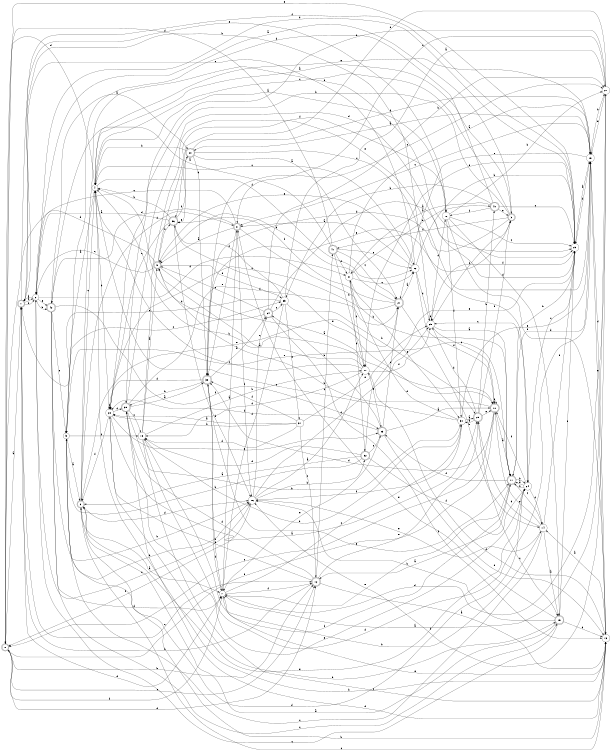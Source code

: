 digraph n35_3 {
__start0 [label="" shape="none"];

rankdir=LR;
size="8,5";

s0 [style="rounded,filled", color="black", fillcolor="white" shape="doublecircle", label="0"];
s1 [style="rounded,filled", color="black", fillcolor="white" shape="doublecircle", label="1"];
s2 [style="filled", color="black", fillcolor="white" shape="circle", label="2"];
s3 [style="rounded,filled", color="black", fillcolor="white" shape="doublecircle", label="3"];
s4 [style="filled", color="black", fillcolor="white" shape="circle", label="4"];
s5 [style="filled", color="black", fillcolor="white" shape="circle", label="5"];
s6 [style="rounded,filled", color="black", fillcolor="white" shape="doublecircle", label="6"];
s7 [style="filled", color="black", fillcolor="white" shape="circle", label="7"];
s8 [style="rounded,filled", color="black", fillcolor="white" shape="doublecircle", label="8"];
s9 [style="rounded,filled", color="black", fillcolor="white" shape="doublecircle", label="9"];
s10 [style="rounded,filled", color="black", fillcolor="white" shape="doublecircle", label="10"];
s11 [style="rounded,filled", color="black", fillcolor="white" shape="doublecircle", label="11"];
s12 [style="rounded,filled", color="black", fillcolor="white" shape="doublecircle", label="12"];
s13 [style="filled", color="black", fillcolor="white" shape="circle", label="13"];
s14 [style="filled", color="black", fillcolor="white" shape="circle", label="14"];
s15 [style="rounded,filled", color="black", fillcolor="white" shape="doublecircle", label="15"];
s16 [style="filled", color="black", fillcolor="white" shape="circle", label="16"];
s17 [style="filled", color="black", fillcolor="white" shape="circle", label="17"];
s18 [style="filled", color="black", fillcolor="white" shape="circle", label="18"];
s19 [style="filled", color="black", fillcolor="white" shape="circle", label="19"];
s20 [style="rounded,filled", color="black", fillcolor="white" shape="doublecircle", label="20"];
s21 [style="rounded,filled", color="black", fillcolor="white" shape="doublecircle", label="21"];
s22 [style="filled", color="black", fillcolor="white" shape="circle", label="22"];
s23 [style="filled", color="black", fillcolor="white" shape="circle", label="23"];
s24 [style="filled", color="black", fillcolor="white" shape="circle", label="24"];
s25 [style="filled", color="black", fillcolor="white" shape="circle", label="25"];
s26 [style="filled", color="black", fillcolor="white" shape="circle", label="26"];
s27 [style="filled", color="black", fillcolor="white" shape="circle", label="27"];
s28 [style="filled", color="black", fillcolor="white" shape="circle", label="28"];
s29 [style="rounded,filled", color="black", fillcolor="white" shape="doublecircle", label="29"];
s30 [style="filled", color="black", fillcolor="white" shape="circle", label="30"];
s31 [style="filled", color="black", fillcolor="white" shape="circle", label="31"];
s32 [style="rounded,filled", color="black", fillcolor="white" shape="doublecircle", label="32"];
s33 [style="rounded,filled", color="black", fillcolor="white" shape="doublecircle", label="33"];
s34 [style="rounded,filled", color="black", fillcolor="white" shape="doublecircle", label="34"];
s35 [style="filled", color="black", fillcolor="white" shape="circle", label="35"];
s36 [style="rounded,filled", color="black", fillcolor="white" shape="doublecircle", label="36"];
s37 [style="filled", color="black", fillcolor="white" shape="circle", label="37"];
s38 [style="rounded,filled", color="black", fillcolor="white" shape="doublecircle", label="38"];
s39 [style="rounded,filled", color="black", fillcolor="white" shape="doublecircle", label="39"];
s40 [style="rounded,filled", color="black", fillcolor="white" shape="doublecircle", label="40"];
s41 [style="rounded,filled", color="black", fillcolor="white" shape="doublecircle", label="41"];
s42 [style="rounded,filled", color="black", fillcolor="white" shape="doublecircle", label="42"];
s0 -> s1 [label="a"];
s0 -> s12 [label="b"];
s0 -> s12 [label="c"];
s0 -> s12 [label="d"];
s0 -> s23 [label="e"];
s0 -> s7 [label="f"];
s1 -> s2 [label="a"];
s1 -> s2 [label="b"];
s1 -> s12 [label="c"];
s1 -> s7 [label="d"];
s1 -> s26 [label="e"];
s1 -> s23 [label="f"];
s2 -> s3 [label="a"];
s2 -> s42 [label="b"];
s2 -> s16 [label="c"];
s2 -> s31 [label="d"];
s2 -> s42 [label="e"];
s2 -> s1 [label="f"];
s3 -> s4 [label="a"];
s3 -> s39 [label="b"];
s3 -> s4 [label="c"];
s3 -> s38 [label="d"];
s3 -> s38 [label="e"];
s3 -> s41 [label="f"];
s4 -> s5 [label="a"];
s4 -> s28 [label="b"];
s4 -> s22 [label="c"];
s4 -> s0 [label="d"];
s4 -> s19 [label="e"];
s4 -> s22 [label="f"];
s5 -> s6 [label="a"];
s5 -> s16 [label="b"];
s5 -> s35 [label="c"];
s5 -> s24 [label="d"];
s5 -> s11 [label="e"];
s5 -> s18 [label="f"];
s6 -> s7 [label="a"];
s6 -> s13 [label="b"];
s6 -> s4 [label="c"];
s6 -> s16 [label="d"];
s6 -> s23 [label="e"];
s6 -> s8 [label="f"];
s7 -> s8 [label="a"];
s7 -> s38 [label="b"];
s7 -> s30 [label="c"];
s7 -> s27 [label="d"];
s7 -> s13 [label="e"];
s7 -> s12 [label="f"];
s8 -> s9 [label="a"];
s8 -> s11 [label="b"];
s8 -> s2 [label="c"];
s8 -> s42 [label="d"];
s8 -> s38 [label="e"];
s8 -> s16 [label="f"];
s9 -> s10 [label="a"];
s9 -> s36 [label="b"];
s9 -> s2 [label="c"];
s9 -> s0 [label="d"];
s9 -> s35 [label="e"];
s9 -> s26 [label="f"];
s10 -> s11 [label="a"];
s10 -> s9 [label="b"];
s10 -> s0 [label="c"];
s10 -> s38 [label="d"];
s10 -> s10 [label="e"];
s10 -> s0 [label="f"];
s11 -> s12 [label="a"];
s11 -> s24 [label="b"];
s11 -> s14 [label="c"];
s11 -> s19 [label="d"];
s11 -> s7 [label="e"];
s11 -> s33 [label="f"];
s12 -> s13 [label="a"];
s12 -> s1 [label="b"];
s12 -> s41 [label="c"];
s12 -> s39 [label="d"];
s12 -> s29 [label="e"];
s12 -> s28 [label="f"];
s13 -> s14 [label="a"];
s13 -> s4 [label="b"];
s13 -> s6 [label="c"];
s13 -> s39 [label="d"];
s13 -> s19 [label="e"];
s13 -> s17 [label="f"];
s14 -> s15 [label="a"];
s14 -> s7 [label="b"];
s14 -> s5 [label="c"];
s14 -> s29 [label="d"];
s14 -> s10 [label="e"];
s14 -> s23 [label="f"];
s15 -> s6 [label="a"];
s15 -> s16 [label="b"];
s15 -> s2 [label="c"];
s15 -> s13 [label="d"];
s15 -> s8 [label="e"];
s15 -> s23 [label="f"];
s16 -> s17 [label="a"];
s16 -> s32 [label="b"];
s16 -> s34 [label="c"];
s16 -> s25 [label="d"];
s16 -> s14 [label="e"];
s16 -> s0 [label="f"];
s17 -> s9 [label="a"];
s17 -> s4 [label="b"];
s17 -> s4 [label="c"];
s17 -> s18 [label="d"];
s17 -> s33 [label="e"];
s17 -> s25 [label="f"];
s18 -> s9 [label="a"];
s18 -> s17 [label="b"];
s18 -> s13 [label="c"];
s18 -> s19 [label="d"];
s18 -> s19 [label="e"];
s18 -> s11 [label="f"];
s19 -> s20 [label="a"];
s19 -> s27 [label="b"];
s19 -> s8 [label="c"];
s19 -> s13 [label="d"];
s19 -> s21 [label="e"];
s19 -> s23 [label="f"];
s20 -> s21 [label="a"];
s20 -> s4 [label="b"];
s20 -> s24 [label="c"];
s20 -> s38 [label="d"];
s20 -> s36 [label="e"];
s20 -> s19 [label="f"];
s21 -> s22 [label="a"];
s21 -> s14 [label="b"];
s21 -> s28 [label="c"];
s21 -> s9 [label="d"];
s21 -> s6 [label="e"];
s21 -> s36 [label="f"];
s22 -> s8 [label="a"];
s22 -> s23 [label="b"];
s22 -> s1 [label="c"];
s22 -> s25 [label="d"];
s22 -> s9 [label="e"];
s22 -> s10 [label="f"];
s23 -> s19 [label="a"];
s23 -> s11 [label="b"];
s23 -> s24 [label="c"];
s23 -> s2 [label="d"];
s23 -> s17 [label="e"];
s23 -> s25 [label="f"];
s24 -> s11 [label="a"];
s24 -> s11 [label="b"];
s24 -> s25 [label="c"];
s24 -> s14 [label="d"];
s24 -> s6 [label="e"];
s24 -> s10 [label="f"];
s25 -> s11 [label="a"];
s25 -> s1 [label="b"];
s25 -> s10 [label="c"];
s25 -> s26 [label="d"];
s25 -> s25 [label="e"];
s25 -> s3 [label="f"];
s26 -> s4 [label="a"];
s26 -> s27 [label="b"];
s26 -> s23 [label="c"];
s26 -> s15 [label="d"];
s26 -> s13 [label="e"];
s26 -> s30 [label="f"];
s27 -> s7 [label="a"];
s27 -> s28 [label="b"];
s27 -> s8 [label="c"];
s27 -> s36 [label="d"];
s27 -> s19 [label="e"];
s27 -> s16 [label="f"];
s28 -> s29 [label="a"];
s28 -> s15 [label="b"];
s28 -> s28 [label="c"];
s28 -> s39 [label="d"];
s28 -> s33 [label="e"];
s28 -> s6 [label="f"];
s29 -> s30 [label="a"];
s29 -> s40 [label="b"];
s29 -> s15 [label="c"];
s29 -> s25 [label="d"];
s29 -> s10 [label="e"];
s29 -> s3 [label="f"];
s30 -> s29 [label="a"];
s30 -> s18 [label="b"];
s30 -> s4 [label="c"];
s30 -> s31 [label="d"];
s30 -> s19 [label="e"];
s30 -> s16 [label="f"];
s31 -> s19 [label="a"];
s31 -> s32 [label="b"];
s31 -> s22 [label="c"];
s31 -> s40 [label="d"];
s31 -> s30 [label="e"];
s31 -> s17 [label="f"];
s32 -> s6 [label="a"];
s32 -> s5 [label="b"];
s32 -> s33 [label="c"];
s32 -> s18 [label="d"];
s32 -> s23 [label="e"];
s32 -> s24 [label="f"];
s33 -> s10 [label="a"];
s33 -> s34 [label="b"];
s33 -> s21 [label="c"];
s33 -> s13 [label="d"];
s33 -> s7 [label="e"];
s33 -> s28 [label="f"];
s34 -> s23 [label="a"];
s34 -> s27 [label="b"];
s34 -> s35 [label="c"];
s34 -> s4 [label="d"];
s34 -> s9 [label="e"];
s34 -> s13 [label="f"];
s35 -> s27 [label="a"];
s35 -> s29 [label="b"];
s35 -> s1 [label="c"];
s35 -> s36 [label="d"];
s35 -> s37 [label="e"];
s35 -> s7 [label="f"];
s36 -> s2 [label="a"];
s36 -> s4 [label="b"];
s36 -> s28 [label="c"];
s36 -> s16 [label="d"];
s36 -> s10 [label="e"];
s36 -> s20 [label="f"];
s37 -> s28 [label="a"];
s37 -> s28 [label="b"];
s37 -> s12 [label="c"];
s37 -> s18 [label="d"];
s37 -> s25 [label="e"];
s37 -> s38 [label="f"];
s38 -> s34 [label="a"];
s38 -> s39 [label="b"];
s38 -> s27 [label="c"];
s38 -> s28 [label="d"];
s38 -> s11 [label="e"];
s38 -> s7 [label="f"];
s39 -> s38 [label="a"];
s39 -> s30 [label="b"];
s39 -> s18 [label="c"];
s39 -> s23 [label="d"];
s39 -> s24 [label="e"];
s39 -> s21 [label="f"];
s40 -> s31 [label="a"];
s40 -> s35 [label="b"];
s40 -> s23 [label="c"];
s40 -> s5 [label="d"];
s40 -> s3 [label="e"];
s40 -> s26 [label="f"];
s41 -> s42 [label="a"];
s41 -> s17 [label="b"];
s41 -> s21 [label="c"];
s41 -> s0 [label="d"];
s41 -> s22 [label="e"];
s41 -> s31 [label="f"];
s42 -> s20 [label="a"];
s42 -> s16 [label="b"];
s42 -> s15 [label="c"];
s42 -> s7 [label="d"];
s42 -> s5 [label="e"];
s42 -> s33 [label="f"];

}